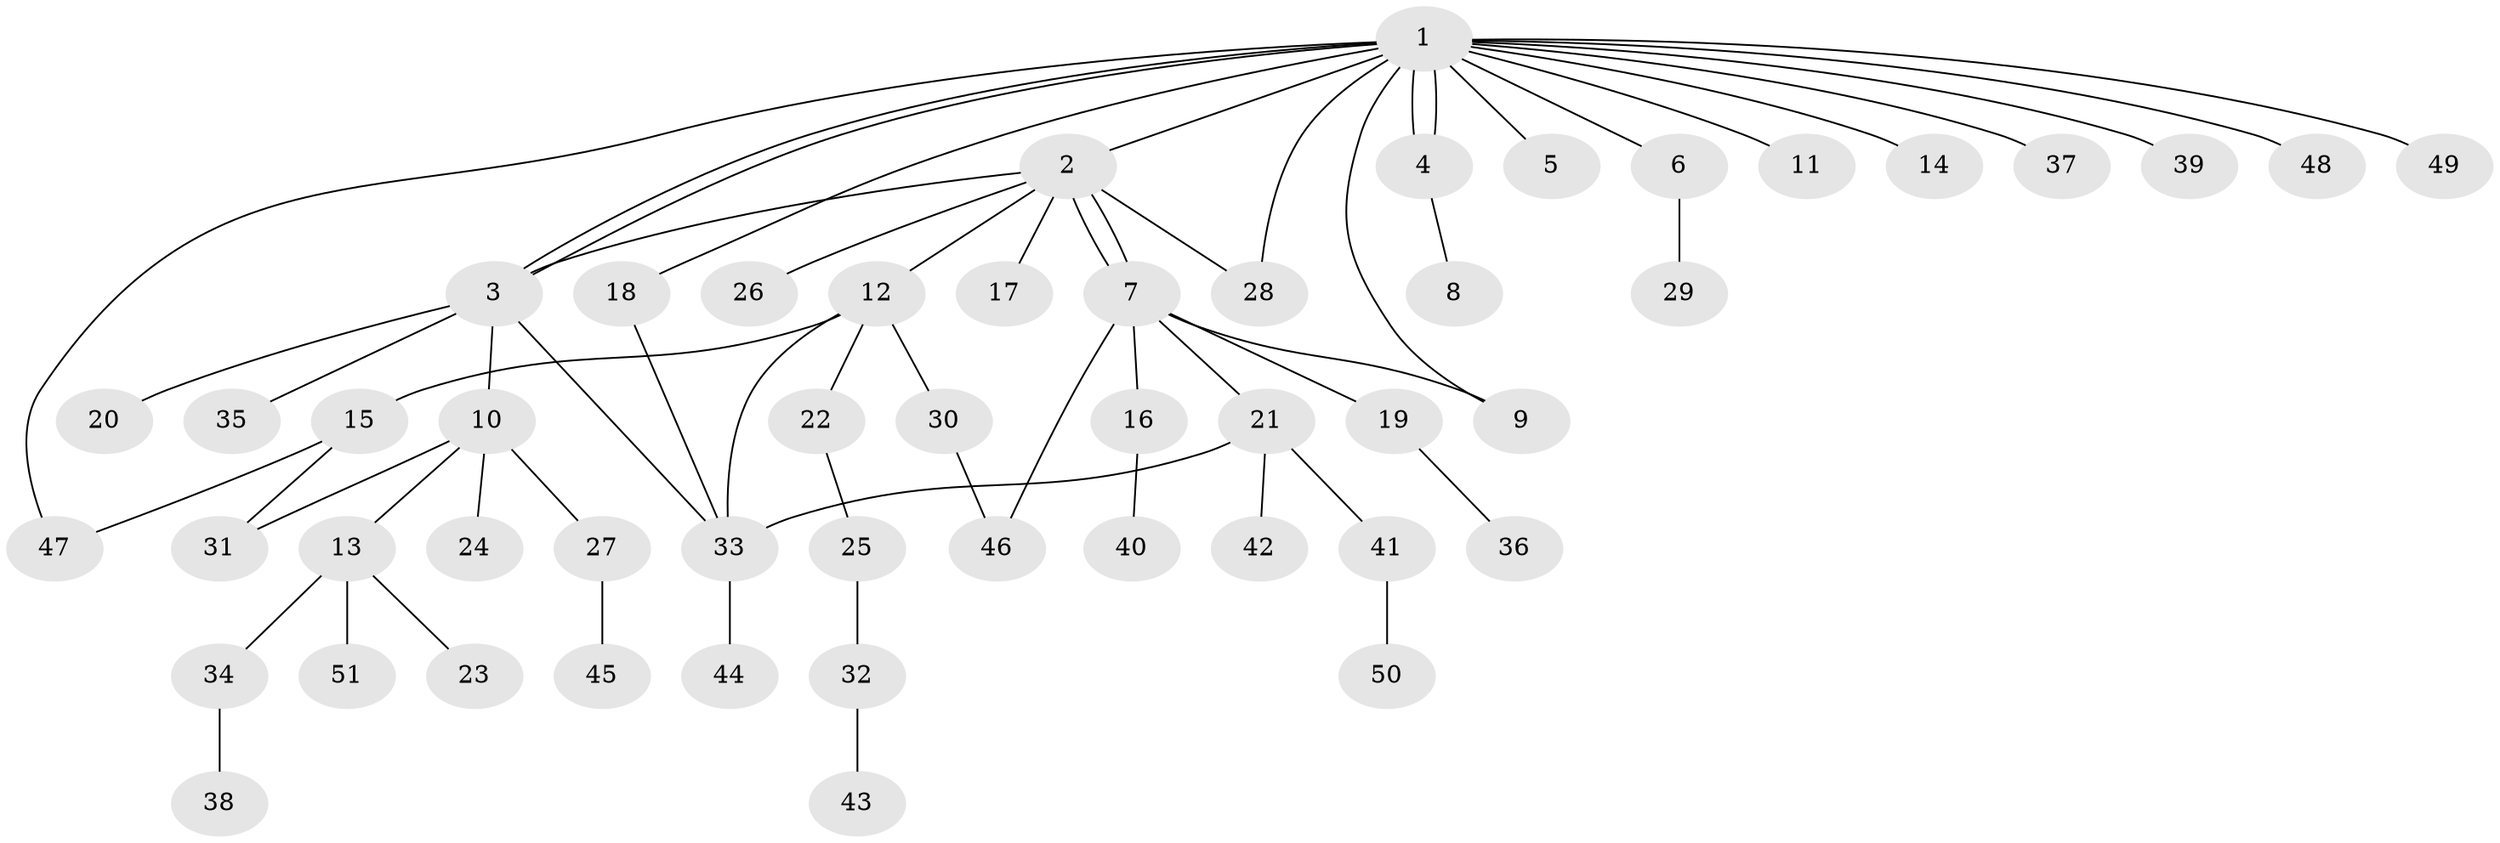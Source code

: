 // coarse degree distribution, {1: 0.625, 10: 0.0625, 4: 0.0625, 3: 0.0625, 5: 0.0625, 6: 0.0625, 2: 0.0625}
// Generated by graph-tools (version 1.1) at 2025/36/03/04/25 23:36:52]
// undirected, 51 vertices, 62 edges
graph export_dot {
  node [color=gray90,style=filled];
  1;
  2;
  3;
  4;
  5;
  6;
  7;
  8;
  9;
  10;
  11;
  12;
  13;
  14;
  15;
  16;
  17;
  18;
  19;
  20;
  21;
  22;
  23;
  24;
  25;
  26;
  27;
  28;
  29;
  30;
  31;
  32;
  33;
  34;
  35;
  36;
  37;
  38;
  39;
  40;
  41;
  42;
  43;
  44;
  45;
  46;
  47;
  48;
  49;
  50;
  51;
  1 -- 2;
  1 -- 3;
  1 -- 3;
  1 -- 4;
  1 -- 4;
  1 -- 5;
  1 -- 6;
  1 -- 9;
  1 -- 11;
  1 -- 14;
  1 -- 18;
  1 -- 28;
  1 -- 37;
  1 -- 39;
  1 -- 47;
  1 -- 48;
  1 -- 49;
  2 -- 3;
  2 -- 7;
  2 -- 7;
  2 -- 12;
  2 -- 17;
  2 -- 26;
  2 -- 28;
  3 -- 10;
  3 -- 20;
  3 -- 33;
  3 -- 35;
  4 -- 8;
  6 -- 29;
  7 -- 9;
  7 -- 16;
  7 -- 19;
  7 -- 21;
  7 -- 46;
  10 -- 13;
  10 -- 24;
  10 -- 27;
  10 -- 31;
  12 -- 15;
  12 -- 22;
  12 -- 30;
  12 -- 33;
  13 -- 23;
  13 -- 34;
  13 -- 51;
  15 -- 31;
  15 -- 47;
  16 -- 40;
  18 -- 33;
  19 -- 36;
  21 -- 33;
  21 -- 41;
  21 -- 42;
  22 -- 25;
  25 -- 32;
  27 -- 45;
  30 -- 46;
  32 -- 43;
  33 -- 44;
  34 -- 38;
  41 -- 50;
}
